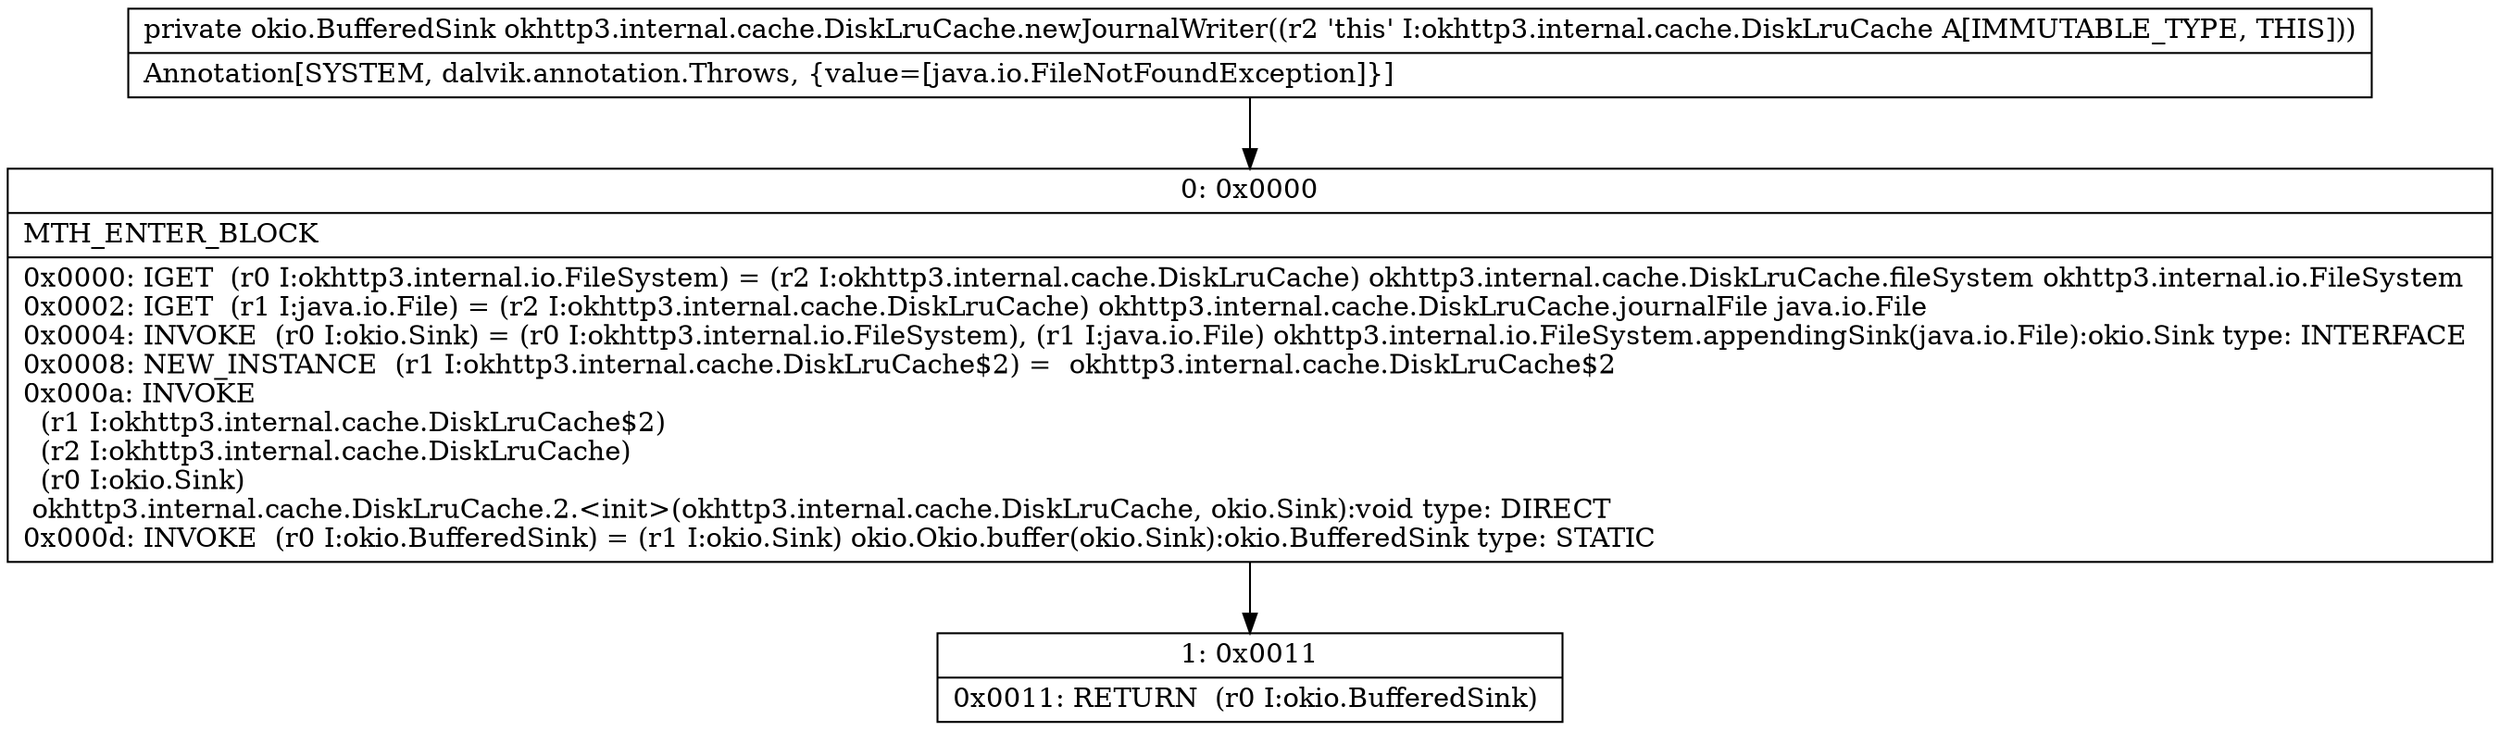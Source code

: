 digraph "CFG forokhttp3.internal.cache.DiskLruCache.newJournalWriter()Lokio\/BufferedSink;" {
Node_0 [shape=record,label="{0\:\ 0x0000|MTH_ENTER_BLOCK\l|0x0000: IGET  (r0 I:okhttp3.internal.io.FileSystem) = (r2 I:okhttp3.internal.cache.DiskLruCache) okhttp3.internal.cache.DiskLruCache.fileSystem okhttp3.internal.io.FileSystem \l0x0002: IGET  (r1 I:java.io.File) = (r2 I:okhttp3.internal.cache.DiskLruCache) okhttp3.internal.cache.DiskLruCache.journalFile java.io.File \l0x0004: INVOKE  (r0 I:okio.Sink) = (r0 I:okhttp3.internal.io.FileSystem), (r1 I:java.io.File) okhttp3.internal.io.FileSystem.appendingSink(java.io.File):okio.Sink type: INTERFACE \l0x0008: NEW_INSTANCE  (r1 I:okhttp3.internal.cache.DiskLruCache$2) =  okhttp3.internal.cache.DiskLruCache$2 \l0x000a: INVOKE  \l  (r1 I:okhttp3.internal.cache.DiskLruCache$2)\l  (r2 I:okhttp3.internal.cache.DiskLruCache)\l  (r0 I:okio.Sink)\l okhttp3.internal.cache.DiskLruCache.2.\<init\>(okhttp3.internal.cache.DiskLruCache, okio.Sink):void type: DIRECT \l0x000d: INVOKE  (r0 I:okio.BufferedSink) = (r1 I:okio.Sink) okio.Okio.buffer(okio.Sink):okio.BufferedSink type: STATIC \l}"];
Node_1 [shape=record,label="{1\:\ 0x0011|0x0011: RETURN  (r0 I:okio.BufferedSink) \l}"];
MethodNode[shape=record,label="{private okio.BufferedSink okhttp3.internal.cache.DiskLruCache.newJournalWriter((r2 'this' I:okhttp3.internal.cache.DiskLruCache A[IMMUTABLE_TYPE, THIS]))  | Annotation[SYSTEM, dalvik.annotation.Throws, \{value=[java.io.FileNotFoundException]\}]\l}"];
MethodNode -> Node_0;
Node_0 -> Node_1;
}

